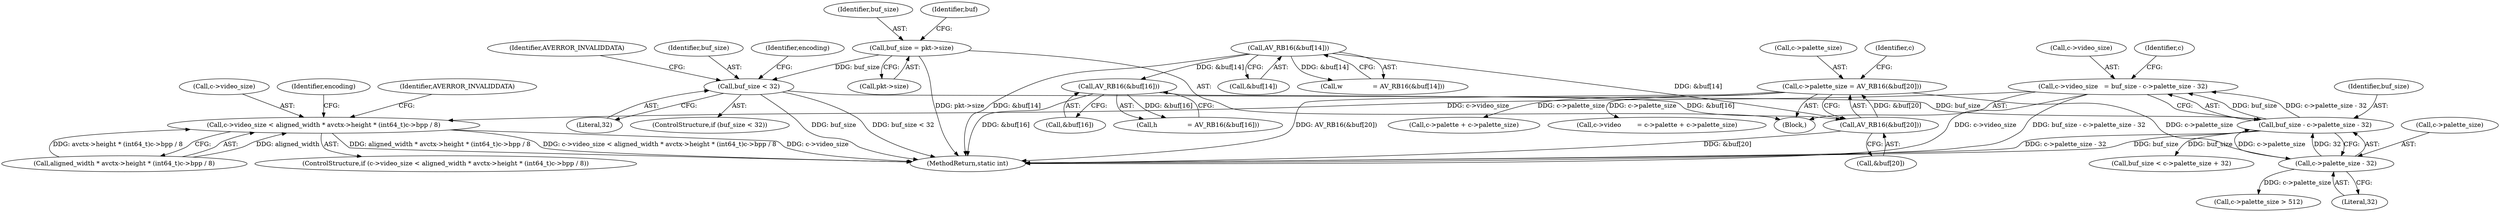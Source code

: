 digraph "0_FFmpeg_e1b60aad77c27ed5d4dfc11e5e6a05a38c70489d@integer" {
"1000202" [label="(Call,c->video_size   = buf_size - c->palette_size - 32)"];
"1000206" [label="(Call,buf_size - c->palette_size - 32)"];
"1000133" [label="(Call,buf_size < 32)"];
"1000121" [label="(Call,buf_size = pkt->size)"];
"1000208" [label="(Call,c->palette_size - 32)"];
"1000175" [label="(Call,c->palette_size = AV_RB16(&buf[20]))"];
"1000179" [label="(Call,AV_RB16(&buf[20]))"];
"1000163" [label="(Call,AV_RB16(&buf[16]))"];
"1000156" [label="(Call,AV_RB16(&buf[14]))"];
"1000310" [label="(Call,c->video_size < aligned_width * avctx->height * (int64_t)c->bpp / 8)"];
"1000175" [label="(Call,c->palette_size = AV_RB16(&buf[20]))"];
"1000132" [label="(ControlStructure,if (buf_size < 32))"];
"1000314" [label="(Call,aligned_width * avctx->height * (int64_t)c->bpp / 8)"];
"1000209" [label="(Call,c->palette_size)"];
"1000161" [label="(Call,h               = AV_RB16(&buf[16]))"];
"1000180" [label="(Call,&buf[20])"];
"1000121" [label="(Call,buf_size = pkt->size)"];
"1000311" [label="(Call,c->video_size)"];
"1000133" [label="(Call,buf_size < 32)"];
"1000135" [label="(Literal,32)"];
"1000206" [label="(Call,buf_size - c->palette_size - 32)"];
"1000163" [label="(Call,AV_RB16(&buf[16]))"];
"1000154" [label="(Call,w               = AV_RB16(&buf[14]))"];
"1000332" [label="(Identifier,encoding)"];
"1000214" [label="(Call,c->palette_size > 512)"];
"1000328" [label="(Identifier,AVERROR_INVALIDDATA)"];
"1000202" [label="(Call,c->video_size   = buf_size - c->palette_size - 32)"];
"1000203" [label="(Call,c->video_size)"];
"1000186" [label="(Identifier,c)"];
"1000310" [label="(Call,c->video_size < aligned_width * avctx->height * (int64_t)c->bpp / 8)"];
"1000122" [label="(Identifier,buf_size)"];
"1000128" [label="(Identifier,buf)"];
"1000212" [label="(Literal,32)"];
"1000208" [label="(Call,c->palette_size - 32)"];
"1000195" [label="(Call,c->palette + c->palette_size)"];
"1000139" [label="(Identifier,encoding)"];
"1000137" [label="(Identifier,AVERROR_INVALIDDATA)"];
"1000105" [label="(Block,)"];
"1000207" [label="(Identifier,buf_size)"];
"1000309" [label="(ControlStructure,if (c->video_size < aligned_width * avctx->height * (int64_t)c->bpp / 8))"];
"1000191" [label="(Call,c->video        = c->palette + c->palette_size)"];
"1000222" [label="(Call,buf_size < c->palette_size + 32)"];
"1000176" [label="(Call,c->palette_size)"];
"1000508" [label="(MethodReturn,static int)"];
"1000157" [label="(Call,&buf[14])"];
"1000123" [label="(Call,pkt->size)"];
"1000216" [label="(Identifier,c)"];
"1000179" [label="(Call,AV_RB16(&buf[20]))"];
"1000156" [label="(Call,AV_RB16(&buf[14]))"];
"1000164" [label="(Call,&buf[16])"];
"1000134" [label="(Identifier,buf_size)"];
"1000202" -> "1000105"  [label="AST: "];
"1000202" -> "1000206"  [label="CFG: "];
"1000203" -> "1000202"  [label="AST: "];
"1000206" -> "1000202"  [label="AST: "];
"1000216" -> "1000202"  [label="CFG: "];
"1000202" -> "1000508"  [label="DDG: buf_size - c->palette_size - 32"];
"1000202" -> "1000508"  [label="DDG: c->video_size"];
"1000206" -> "1000202"  [label="DDG: buf_size"];
"1000206" -> "1000202"  [label="DDG: c->palette_size - 32"];
"1000202" -> "1000310"  [label="DDG: c->video_size"];
"1000206" -> "1000208"  [label="CFG: "];
"1000207" -> "1000206"  [label="AST: "];
"1000208" -> "1000206"  [label="AST: "];
"1000206" -> "1000508"  [label="DDG: c->palette_size - 32"];
"1000206" -> "1000508"  [label="DDG: buf_size"];
"1000133" -> "1000206"  [label="DDG: buf_size"];
"1000208" -> "1000206"  [label="DDG: c->palette_size"];
"1000208" -> "1000206"  [label="DDG: 32"];
"1000206" -> "1000222"  [label="DDG: buf_size"];
"1000133" -> "1000132"  [label="AST: "];
"1000133" -> "1000135"  [label="CFG: "];
"1000134" -> "1000133"  [label="AST: "];
"1000135" -> "1000133"  [label="AST: "];
"1000137" -> "1000133"  [label="CFG: "];
"1000139" -> "1000133"  [label="CFG: "];
"1000133" -> "1000508"  [label="DDG: buf_size"];
"1000133" -> "1000508"  [label="DDG: buf_size < 32"];
"1000121" -> "1000133"  [label="DDG: buf_size"];
"1000121" -> "1000105"  [label="AST: "];
"1000121" -> "1000123"  [label="CFG: "];
"1000122" -> "1000121"  [label="AST: "];
"1000123" -> "1000121"  [label="AST: "];
"1000128" -> "1000121"  [label="CFG: "];
"1000121" -> "1000508"  [label="DDG: pkt->size"];
"1000208" -> "1000212"  [label="CFG: "];
"1000209" -> "1000208"  [label="AST: "];
"1000212" -> "1000208"  [label="AST: "];
"1000175" -> "1000208"  [label="DDG: c->palette_size"];
"1000208" -> "1000214"  [label="DDG: c->palette_size"];
"1000175" -> "1000105"  [label="AST: "];
"1000175" -> "1000179"  [label="CFG: "];
"1000176" -> "1000175"  [label="AST: "];
"1000179" -> "1000175"  [label="AST: "];
"1000186" -> "1000175"  [label="CFG: "];
"1000175" -> "1000508"  [label="DDG: AV_RB16(&buf[20])"];
"1000179" -> "1000175"  [label="DDG: &buf[20]"];
"1000175" -> "1000191"  [label="DDG: c->palette_size"];
"1000175" -> "1000195"  [label="DDG: c->palette_size"];
"1000179" -> "1000180"  [label="CFG: "];
"1000180" -> "1000179"  [label="AST: "];
"1000179" -> "1000508"  [label="DDG: &buf[20]"];
"1000163" -> "1000179"  [label="DDG: &buf[16]"];
"1000156" -> "1000179"  [label="DDG: &buf[14]"];
"1000163" -> "1000161"  [label="AST: "];
"1000163" -> "1000164"  [label="CFG: "];
"1000164" -> "1000163"  [label="AST: "];
"1000161" -> "1000163"  [label="CFG: "];
"1000163" -> "1000508"  [label="DDG: &buf[16]"];
"1000163" -> "1000161"  [label="DDG: &buf[16]"];
"1000156" -> "1000163"  [label="DDG: &buf[14]"];
"1000156" -> "1000154"  [label="AST: "];
"1000156" -> "1000157"  [label="CFG: "];
"1000157" -> "1000156"  [label="AST: "];
"1000154" -> "1000156"  [label="CFG: "];
"1000156" -> "1000508"  [label="DDG: &buf[14]"];
"1000156" -> "1000154"  [label="DDG: &buf[14]"];
"1000310" -> "1000309"  [label="AST: "];
"1000310" -> "1000314"  [label="CFG: "];
"1000311" -> "1000310"  [label="AST: "];
"1000314" -> "1000310"  [label="AST: "];
"1000328" -> "1000310"  [label="CFG: "];
"1000332" -> "1000310"  [label="CFG: "];
"1000310" -> "1000508"  [label="DDG: c->video_size < aligned_width * avctx->height * (int64_t)c->bpp / 8"];
"1000310" -> "1000508"  [label="DDG: c->video_size"];
"1000310" -> "1000508"  [label="DDG: aligned_width * avctx->height * (int64_t)c->bpp / 8"];
"1000314" -> "1000310"  [label="DDG: aligned_width"];
"1000314" -> "1000310"  [label="DDG: avctx->height * (int64_t)c->bpp / 8"];
}
